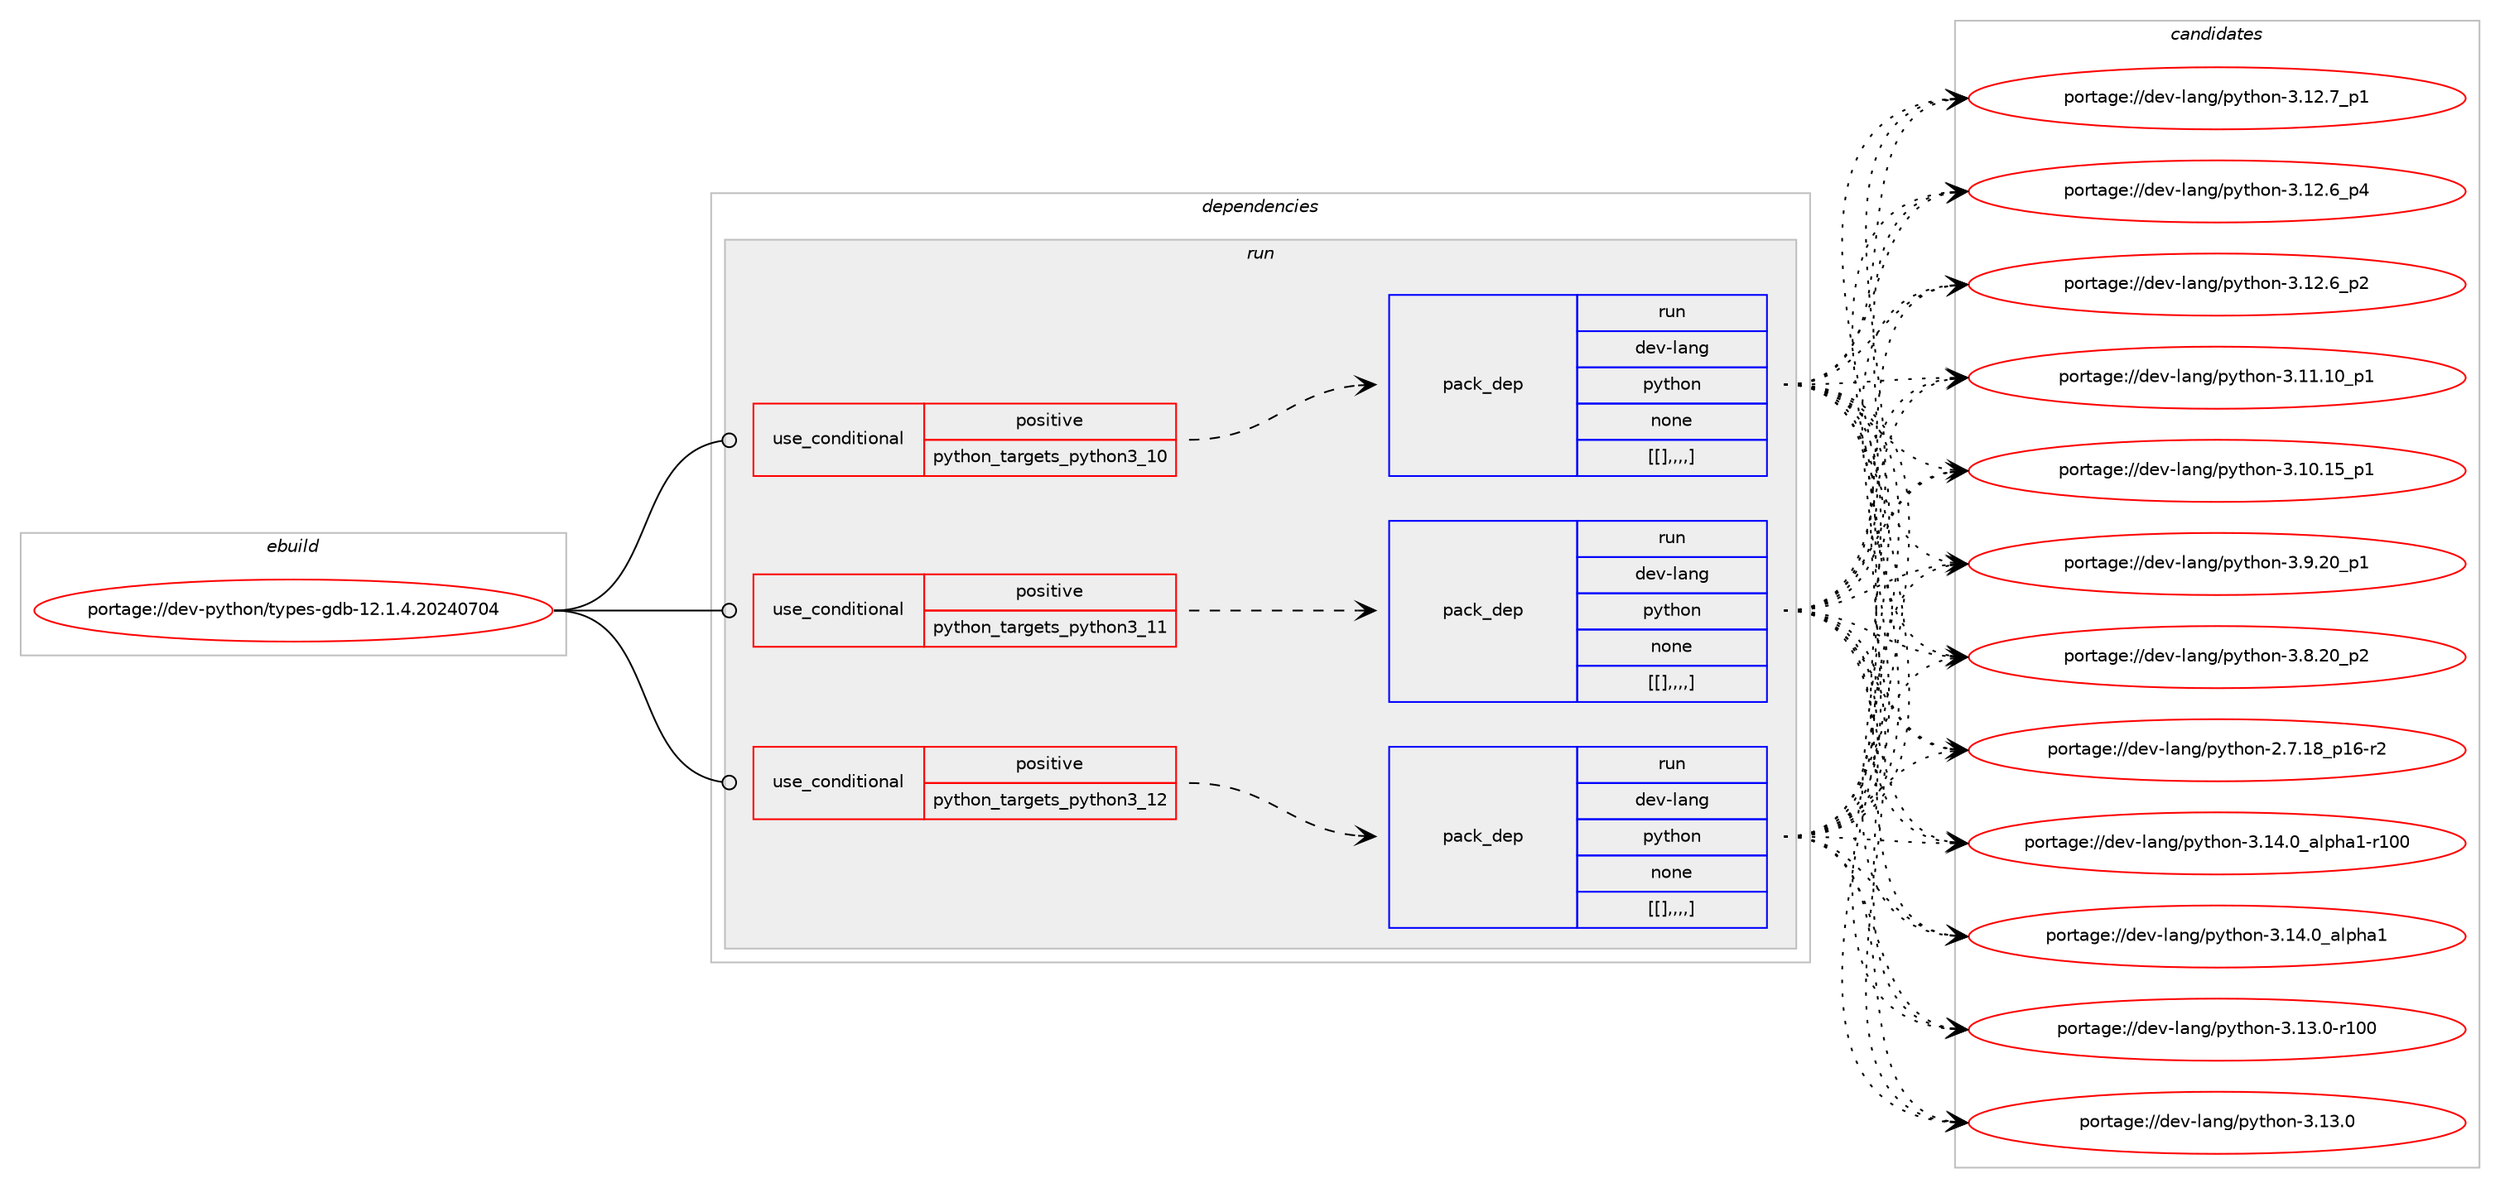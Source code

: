 digraph prolog {

# *************
# Graph options
# *************

newrank=true;
concentrate=true;
compound=true;
graph [rankdir=LR,fontname=Helvetica,fontsize=10,ranksep=1.5];#, ranksep=2.5, nodesep=0.2];
edge  [arrowhead=vee];
node  [fontname=Helvetica,fontsize=10];

# **********
# The ebuild
# **********

subgraph cluster_leftcol {
color=gray;
label=<<i>ebuild</i>>;
id [label="portage://dev-python/types-gdb-12.1.4.20240704", color=red, width=4, href="../dev-python/types-gdb-12.1.4.20240704.svg"];
}

# ****************
# The dependencies
# ****************

subgraph cluster_midcol {
color=gray;
label=<<i>dependencies</i>>;
subgraph cluster_compile {
fillcolor="#eeeeee";
style=filled;
label=<<i>compile</i>>;
}
subgraph cluster_compileandrun {
fillcolor="#eeeeee";
style=filled;
label=<<i>compile and run</i>>;
}
subgraph cluster_run {
fillcolor="#eeeeee";
style=filled;
label=<<i>run</i>>;
subgraph cond43705 {
dependency173683 [label=<<TABLE BORDER="0" CELLBORDER="1" CELLSPACING="0" CELLPADDING="4"><TR><TD ROWSPAN="3" CELLPADDING="10">use_conditional</TD></TR><TR><TD>positive</TD></TR><TR><TD>python_targets_python3_10</TD></TR></TABLE>>, shape=none, color=red];
subgraph pack128658 {
dependency173777 [label=<<TABLE BORDER="0" CELLBORDER="1" CELLSPACING="0" CELLPADDING="4" WIDTH="220"><TR><TD ROWSPAN="6" CELLPADDING="30">pack_dep</TD></TR><TR><TD WIDTH="110">run</TD></TR><TR><TD>dev-lang</TD></TR><TR><TD>python</TD></TR><TR><TD>none</TD></TR><TR><TD>[[],,,,]</TD></TR></TABLE>>, shape=none, color=blue];
}
dependency173683:e -> dependency173777:w [weight=20,style="dashed",arrowhead="vee"];
}
id:e -> dependency173683:w [weight=20,style="solid",arrowhead="odot"];
subgraph cond43751 {
dependency173815 [label=<<TABLE BORDER="0" CELLBORDER="1" CELLSPACING="0" CELLPADDING="4"><TR><TD ROWSPAN="3" CELLPADDING="10">use_conditional</TD></TR><TR><TD>positive</TD></TR><TR><TD>python_targets_python3_11</TD></TR></TABLE>>, shape=none, color=red];
subgraph pack128725 {
dependency173841 [label=<<TABLE BORDER="0" CELLBORDER="1" CELLSPACING="0" CELLPADDING="4" WIDTH="220"><TR><TD ROWSPAN="6" CELLPADDING="30">pack_dep</TD></TR><TR><TD WIDTH="110">run</TD></TR><TR><TD>dev-lang</TD></TR><TR><TD>python</TD></TR><TR><TD>none</TD></TR><TR><TD>[[],,,,]</TD></TR></TABLE>>, shape=none, color=blue];
}
dependency173815:e -> dependency173841:w [weight=20,style="dashed",arrowhead="vee"];
}
id:e -> dependency173815:w [weight=20,style="solid",arrowhead="odot"];
subgraph cond43801 {
dependency173925 [label=<<TABLE BORDER="0" CELLBORDER="1" CELLSPACING="0" CELLPADDING="4"><TR><TD ROWSPAN="3" CELLPADDING="10">use_conditional</TD></TR><TR><TD>positive</TD></TR><TR><TD>python_targets_python3_12</TD></TR></TABLE>>, shape=none, color=red];
subgraph pack128781 {
dependency173929 [label=<<TABLE BORDER="0" CELLBORDER="1" CELLSPACING="0" CELLPADDING="4" WIDTH="220"><TR><TD ROWSPAN="6" CELLPADDING="30">pack_dep</TD></TR><TR><TD WIDTH="110">run</TD></TR><TR><TD>dev-lang</TD></TR><TR><TD>python</TD></TR><TR><TD>none</TD></TR><TR><TD>[[],,,,]</TD></TR></TABLE>>, shape=none, color=blue];
}
dependency173925:e -> dependency173929:w [weight=20,style="dashed",arrowhead="vee"];
}
id:e -> dependency173925:w [weight=20,style="solid",arrowhead="odot"];
}
}

# **************
# The candidates
# **************

subgraph cluster_choices {
rank=same;
color=gray;
label=<<i>candidates</i>>;

subgraph choice128481 {
color=black;
nodesep=1;
choice100101118451089711010347112121116104111110455146495246489597108112104974945114494848 [label="portage://dev-lang/python-3.14.0_alpha1-r100", color=red, width=4,href="../dev-lang/python-3.14.0_alpha1-r100.svg"];
choice1001011184510897110103471121211161041111104551464952464895971081121049749 [label="portage://dev-lang/python-3.14.0_alpha1", color=red, width=4,href="../dev-lang/python-3.14.0_alpha1.svg"];
choice1001011184510897110103471121211161041111104551464951464845114494848 [label="portage://dev-lang/python-3.13.0-r100", color=red, width=4,href="../dev-lang/python-3.13.0-r100.svg"];
choice10010111845108971101034711212111610411111045514649514648 [label="portage://dev-lang/python-3.13.0", color=red, width=4,href="../dev-lang/python-3.13.0.svg"];
choice100101118451089711010347112121116104111110455146495046559511249 [label="portage://dev-lang/python-3.12.7_p1", color=red, width=4,href="../dev-lang/python-3.12.7_p1.svg"];
choice100101118451089711010347112121116104111110455146495046549511252 [label="portage://dev-lang/python-3.12.6_p4", color=red, width=4,href="../dev-lang/python-3.12.6_p4.svg"];
choice100101118451089711010347112121116104111110455146495046549511250 [label="portage://dev-lang/python-3.12.6_p2", color=red, width=4,href="../dev-lang/python-3.12.6_p2.svg"];
choice10010111845108971101034711212111610411111045514649494649489511249 [label="portage://dev-lang/python-3.11.10_p1", color=red, width=4,href="../dev-lang/python-3.11.10_p1.svg"];
choice10010111845108971101034711212111610411111045514649484649539511249 [label="portage://dev-lang/python-3.10.15_p1", color=red, width=4,href="../dev-lang/python-3.10.15_p1.svg"];
choice100101118451089711010347112121116104111110455146574650489511249 [label="portage://dev-lang/python-3.9.20_p1", color=red, width=4,href="../dev-lang/python-3.9.20_p1.svg"];
choice100101118451089711010347112121116104111110455146564650489511250 [label="portage://dev-lang/python-3.8.20_p2", color=red, width=4,href="../dev-lang/python-3.8.20_p2.svg"];
choice100101118451089711010347112121116104111110455046554649569511249544511450 [label="portage://dev-lang/python-2.7.18_p16-r2", color=red, width=4,href="../dev-lang/python-2.7.18_p16-r2.svg"];
dependency173777:e -> choice100101118451089711010347112121116104111110455146495246489597108112104974945114494848:w [style=dotted,weight="100"];
dependency173777:e -> choice1001011184510897110103471121211161041111104551464952464895971081121049749:w [style=dotted,weight="100"];
dependency173777:e -> choice1001011184510897110103471121211161041111104551464951464845114494848:w [style=dotted,weight="100"];
dependency173777:e -> choice10010111845108971101034711212111610411111045514649514648:w [style=dotted,weight="100"];
dependency173777:e -> choice100101118451089711010347112121116104111110455146495046559511249:w [style=dotted,weight="100"];
dependency173777:e -> choice100101118451089711010347112121116104111110455146495046549511252:w [style=dotted,weight="100"];
dependency173777:e -> choice100101118451089711010347112121116104111110455146495046549511250:w [style=dotted,weight="100"];
dependency173777:e -> choice10010111845108971101034711212111610411111045514649494649489511249:w [style=dotted,weight="100"];
dependency173777:e -> choice10010111845108971101034711212111610411111045514649484649539511249:w [style=dotted,weight="100"];
dependency173777:e -> choice100101118451089711010347112121116104111110455146574650489511249:w [style=dotted,weight="100"];
dependency173777:e -> choice100101118451089711010347112121116104111110455146564650489511250:w [style=dotted,weight="100"];
dependency173777:e -> choice100101118451089711010347112121116104111110455046554649569511249544511450:w [style=dotted,weight="100"];
}
subgraph choice128485 {
color=black;
nodesep=1;
choice100101118451089711010347112121116104111110455146495246489597108112104974945114494848 [label="portage://dev-lang/python-3.14.0_alpha1-r100", color=red, width=4,href="../dev-lang/python-3.14.0_alpha1-r100.svg"];
choice1001011184510897110103471121211161041111104551464952464895971081121049749 [label="portage://dev-lang/python-3.14.0_alpha1", color=red, width=4,href="../dev-lang/python-3.14.0_alpha1.svg"];
choice1001011184510897110103471121211161041111104551464951464845114494848 [label="portage://dev-lang/python-3.13.0-r100", color=red, width=4,href="../dev-lang/python-3.13.0-r100.svg"];
choice10010111845108971101034711212111610411111045514649514648 [label="portage://dev-lang/python-3.13.0", color=red, width=4,href="../dev-lang/python-3.13.0.svg"];
choice100101118451089711010347112121116104111110455146495046559511249 [label="portage://dev-lang/python-3.12.7_p1", color=red, width=4,href="../dev-lang/python-3.12.7_p1.svg"];
choice100101118451089711010347112121116104111110455146495046549511252 [label="portage://dev-lang/python-3.12.6_p4", color=red, width=4,href="../dev-lang/python-3.12.6_p4.svg"];
choice100101118451089711010347112121116104111110455146495046549511250 [label="portage://dev-lang/python-3.12.6_p2", color=red, width=4,href="../dev-lang/python-3.12.6_p2.svg"];
choice10010111845108971101034711212111610411111045514649494649489511249 [label="portage://dev-lang/python-3.11.10_p1", color=red, width=4,href="../dev-lang/python-3.11.10_p1.svg"];
choice10010111845108971101034711212111610411111045514649484649539511249 [label="portage://dev-lang/python-3.10.15_p1", color=red, width=4,href="../dev-lang/python-3.10.15_p1.svg"];
choice100101118451089711010347112121116104111110455146574650489511249 [label="portage://dev-lang/python-3.9.20_p1", color=red, width=4,href="../dev-lang/python-3.9.20_p1.svg"];
choice100101118451089711010347112121116104111110455146564650489511250 [label="portage://dev-lang/python-3.8.20_p2", color=red, width=4,href="../dev-lang/python-3.8.20_p2.svg"];
choice100101118451089711010347112121116104111110455046554649569511249544511450 [label="portage://dev-lang/python-2.7.18_p16-r2", color=red, width=4,href="../dev-lang/python-2.7.18_p16-r2.svg"];
dependency173841:e -> choice100101118451089711010347112121116104111110455146495246489597108112104974945114494848:w [style=dotted,weight="100"];
dependency173841:e -> choice1001011184510897110103471121211161041111104551464952464895971081121049749:w [style=dotted,weight="100"];
dependency173841:e -> choice1001011184510897110103471121211161041111104551464951464845114494848:w [style=dotted,weight="100"];
dependency173841:e -> choice10010111845108971101034711212111610411111045514649514648:w [style=dotted,weight="100"];
dependency173841:e -> choice100101118451089711010347112121116104111110455146495046559511249:w [style=dotted,weight="100"];
dependency173841:e -> choice100101118451089711010347112121116104111110455146495046549511252:w [style=dotted,weight="100"];
dependency173841:e -> choice100101118451089711010347112121116104111110455146495046549511250:w [style=dotted,weight="100"];
dependency173841:e -> choice10010111845108971101034711212111610411111045514649494649489511249:w [style=dotted,weight="100"];
dependency173841:e -> choice10010111845108971101034711212111610411111045514649484649539511249:w [style=dotted,weight="100"];
dependency173841:e -> choice100101118451089711010347112121116104111110455146574650489511249:w [style=dotted,weight="100"];
dependency173841:e -> choice100101118451089711010347112121116104111110455146564650489511250:w [style=dotted,weight="100"];
dependency173841:e -> choice100101118451089711010347112121116104111110455046554649569511249544511450:w [style=dotted,weight="100"];
}
subgraph choice128489 {
color=black;
nodesep=1;
choice100101118451089711010347112121116104111110455146495246489597108112104974945114494848 [label="portage://dev-lang/python-3.14.0_alpha1-r100", color=red, width=4,href="../dev-lang/python-3.14.0_alpha1-r100.svg"];
choice1001011184510897110103471121211161041111104551464952464895971081121049749 [label="portage://dev-lang/python-3.14.0_alpha1", color=red, width=4,href="../dev-lang/python-3.14.0_alpha1.svg"];
choice1001011184510897110103471121211161041111104551464951464845114494848 [label="portage://dev-lang/python-3.13.0-r100", color=red, width=4,href="../dev-lang/python-3.13.0-r100.svg"];
choice10010111845108971101034711212111610411111045514649514648 [label="portage://dev-lang/python-3.13.0", color=red, width=4,href="../dev-lang/python-3.13.0.svg"];
choice100101118451089711010347112121116104111110455146495046559511249 [label="portage://dev-lang/python-3.12.7_p1", color=red, width=4,href="../dev-lang/python-3.12.7_p1.svg"];
choice100101118451089711010347112121116104111110455146495046549511252 [label="portage://dev-lang/python-3.12.6_p4", color=red, width=4,href="../dev-lang/python-3.12.6_p4.svg"];
choice100101118451089711010347112121116104111110455146495046549511250 [label="portage://dev-lang/python-3.12.6_p2", color=red, width=4,href="../dev-lang/python-3.12.6_p2.svg"];
choice10010111845108971101034711212111610411111045514649494649489511249 [label="portage://dev-lang/python-3.11.10_p1", color=red, width=4,href="../dev-lang/python-3.11.10_p1.svg"];
choice10010111845108971101034711212111610411111045514649484649539511249 [label="portage://dev-lang/python-3.10.15_p1", color=red, width=4,href="../dev-lang/python-3.10.15_p1.svg"];
choice100101118451089711010347112121116104111110455146574650489511249 [label="portage://dev-lang/python-3.9.20_p1", color=red, width=4,href="../dev-lang/python-3.9.20_p1.svg"];
choice100101118451089711010347112121116104111110455146564650489511250 [label="portage://dev-lang/python-3.8.20_p2", color=red, width=4,href="../dev-lang/python-3.8.20_p2.svg"];
choice100101118451089711010347112121116104111110455046554649569511249544511450 [label="portage://dev-lang/python-2.7.18_p16-r2", color=red, width=4,href="../dev-lang/python-2.7.18_p16-r2.svg"];
dependency173929:e -> choice100101118451089711010347112121116104111110455146495246489597108112104974945114494848:w [style=dotted,weight="100"];
dependency173929:e -> choice1001011184510897110103471121211161041111104551464952464895971081121049749:w [style=dotted,weight="100"];
dependency173929:e -> choice1001011184510897110103471121211161041111104551464951464845114494848:w [style=dotted,weight="100"];
dependency173929:e -> choice10010111845108971101034711212111610411111045514649514648:w [style=dotted,weight="100"];
dependency173929:e -> choice100101118451089711010347112121116104111110455146495046559511249:w [style=dotted,weight="100"];
dependency173929:e -> choice100101118451089711010347112121116104111110455146495046549511252:w [style=dotted,weight="100"];
dependency173929:e -> choice100101118451089711010347112121116104111110455146495046549511250:w [style=dotted,weight="100"];
dependency173929:e -> choice10010111845108971101034711212111610411111045514649494649489511249:w [style=dotted,weight="100"];
dependency173929:e -> choice10010111845108971101034711212111610411111045514649484649539511249:w [style=dotted,weight="100"];
dependency173929:e -> choice100101118451089711010347112121116104111110455146574650489511249:w [style=dotted,weight="100"];
dependency173929:e -> choice100101118451089711010347112121116104111110455146564650489511250:w [style=dotted,weight="100"];
dependency173929:e -> choice100101118451089711010347112121116104111110455046554649569511249544511450:w [style=dotted,weight="100"];
}
}

}
